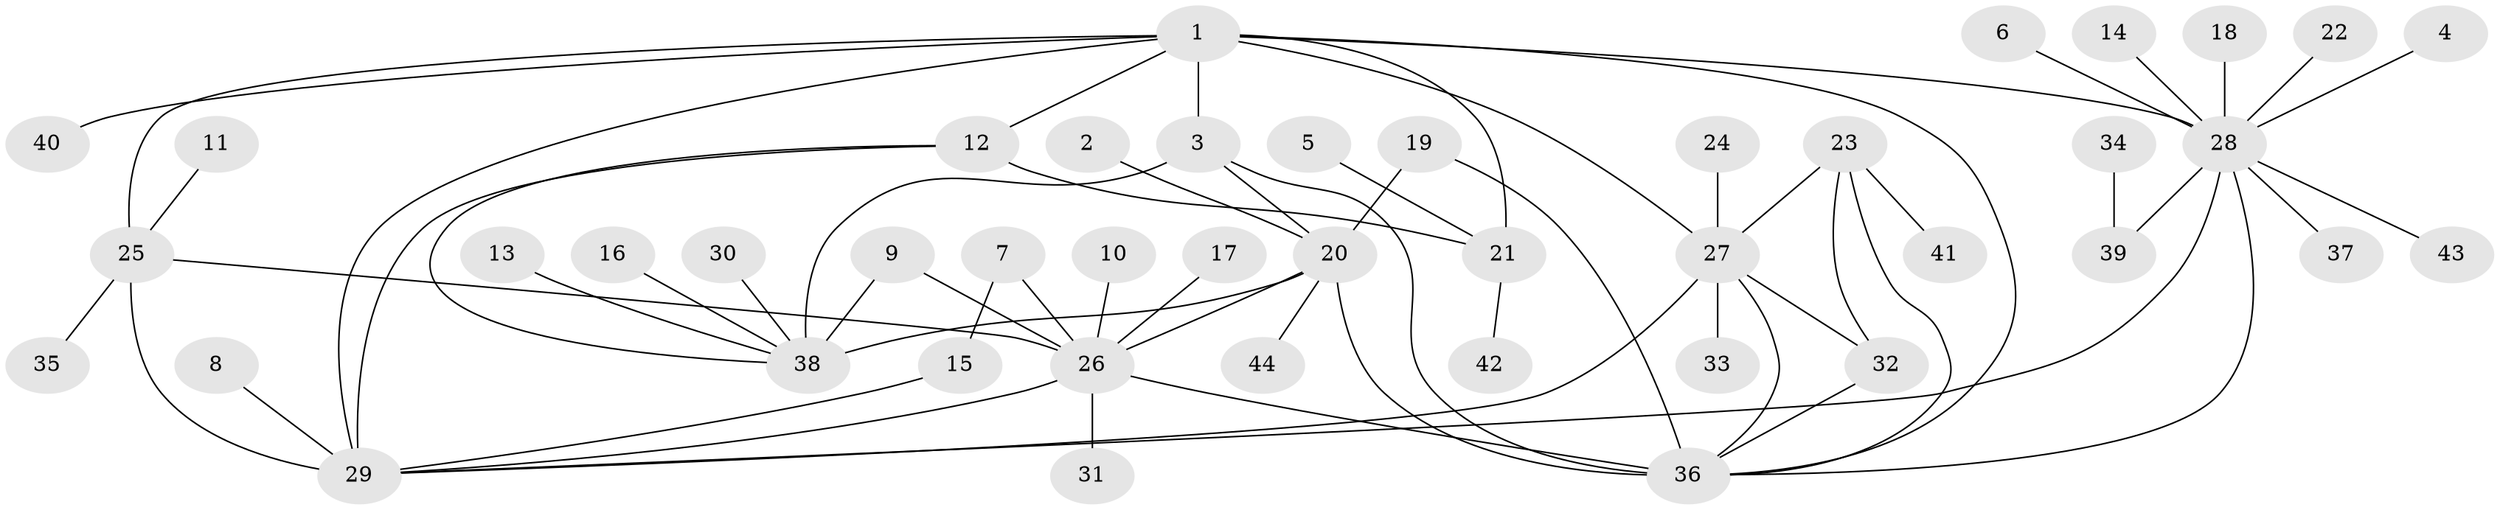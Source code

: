 // original degree distribution, {5: 0.04597701149425287, 7: 0.05747126436781609, 10: 0.011494252873563218, 6: 0.034482758620689655, 13: 0.011494252873563218, 4: 0.06896551724137931, 12: 0.011494252873563218, 8: 0.011494252873563218, 1: 0.4942528735632184, 2: 0.19540229885057472, 3: 0.05747126436781609}
// Generated by graph-tools (version 1.1) at 2025/26/03/09/25 03:26:36]
// undirected, 44 vertices, 63 edges
graph export_dot {
graph [start="1"]
  node [color=gray90,style=filled];
  1;
  2;
  3;
  4;
  5;
  6;
  7;
  8;
  9;
  10;
  11;
  12;
  13;
  14;
  15;
  16;
  17;
  18;
  19;
  20;
  21;
  22;
  23;
  24;
  25;
  26;
  27;
  28;
  29;
  30;
  31;
  32;
  33;
  34;
  35;
  36;
  37;
  38;
  39;
  40;
  41;
  42;
  43;
  44;
  1 -- 3 [weight=1.0];
  1 -- 12 [weight=2.0];
  1 -- 21 [weight=2.0];
  1 -- 25 [weight=1.0];
  1 -- 27 [weight=1.0];
  1 -- 28 [weight=2.0];
  1 -- 29 [weight=2.0];
  1 -- 36 [weight=1.0];
  1 -- 40 [weight=1.0];
  2 -- 20 [weight=1.0];
  3 -- 20 [weight=1.0];
  3 -- 36 [weight=1.0];
  3 -- 38 [weight=2.0];
  4 -- 28 [weight=1.0];
  5 -- 21 [weight=1.0];
  6 -- 28 [weight=1.0];
  7 -- 15 [weight=1.0];
  7 -- 26 [weight=1.0];
  8 -- 29 [weight=1.0];
  9 -- 26 [weight=1.0];
  9 -- 38 [weight=1.0];
  10 -- 26 [weight=1.0];
  11 -- 25 [weight=1.0];
  12 -- 21 [weight=1.0];
  12 -- 29 [weight=1.0];
  12 -- 38 [weight=1.0];
  13 -- 38 [weight=1.0];
  14 -- 28 [weight=1.0];
  15 -- 29 [weight=1.0];
  16 -- 38 [weight=1.0];
  17 -- 26 [weight=1.0];
  18 -- 28 [weight=1.0];
  19 -- 20 [weight=1.0];
  19 -- 36 [weight=1.0];
  20 -- 26 [weight=1.0];
  20 -- 36 [weight=1.0];
  20 -- 38 [weight=2.0];
  20 -- 44 [weight=1.0];
  21 -- 42 [weight=1.0];
  22 -- 28 [weight=1.0];
  23 -- 27 [weight=1.0];
  23 -- 32 [weight=1.0];
  23 -- 36 [weight=1.0];
  23 -- 41 [weight=1.0];
  24 -- 27 [weight=1.0];
  25 -- 26 [weight=2.0];
  25 -- 29 [weight=2.0];
  25 -- 35 [weight=1.0];
  26 -- 29 [weight=1.0];
  26 -- 31 [weight=1.0];
  26 -- 36 [weight=2.0];
  27 -- 29 [weight=2.0];
  27 -- 32 [weight=1.0];
  27 -- 33 [weight=1.0];
  27 -- 36 [weight=1.0];
  28 -- 29 [weight=1.0];
  28 -- 36 [weight=1.0];
  28 -- 37 [weight=1.0];
  28 -- 39 [weight=1.0];
  28 -- 43 [weight=1.0];
  30 -- 38 [weight=1.0];
  32 -- 36 [weight=1.0];
  34 -- 39 [weight=1.0];
}
